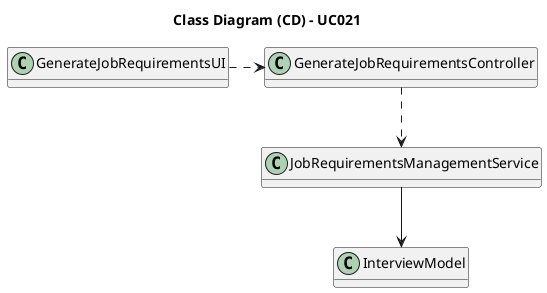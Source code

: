 @startuml
skinparam packageStyle rectangle
skinparam shadowing false

skinparam classAttributeIconSize 0

hide methods

title Class Diagram (CD) - UC021

class GenerateJobRequirementsUI {
}

class GenerateJobRequirementsController {
}

class JobRequirementsManagementService {
}

class InterviewModel {
}



GenerateJobRequirementsUI .right-> GenerateJobRequirementsController

GenerateJobRequirementsController .down-> JobRequirementsManagementService

JobRequirementsManagementService -down-> InterviewModel


@enduml